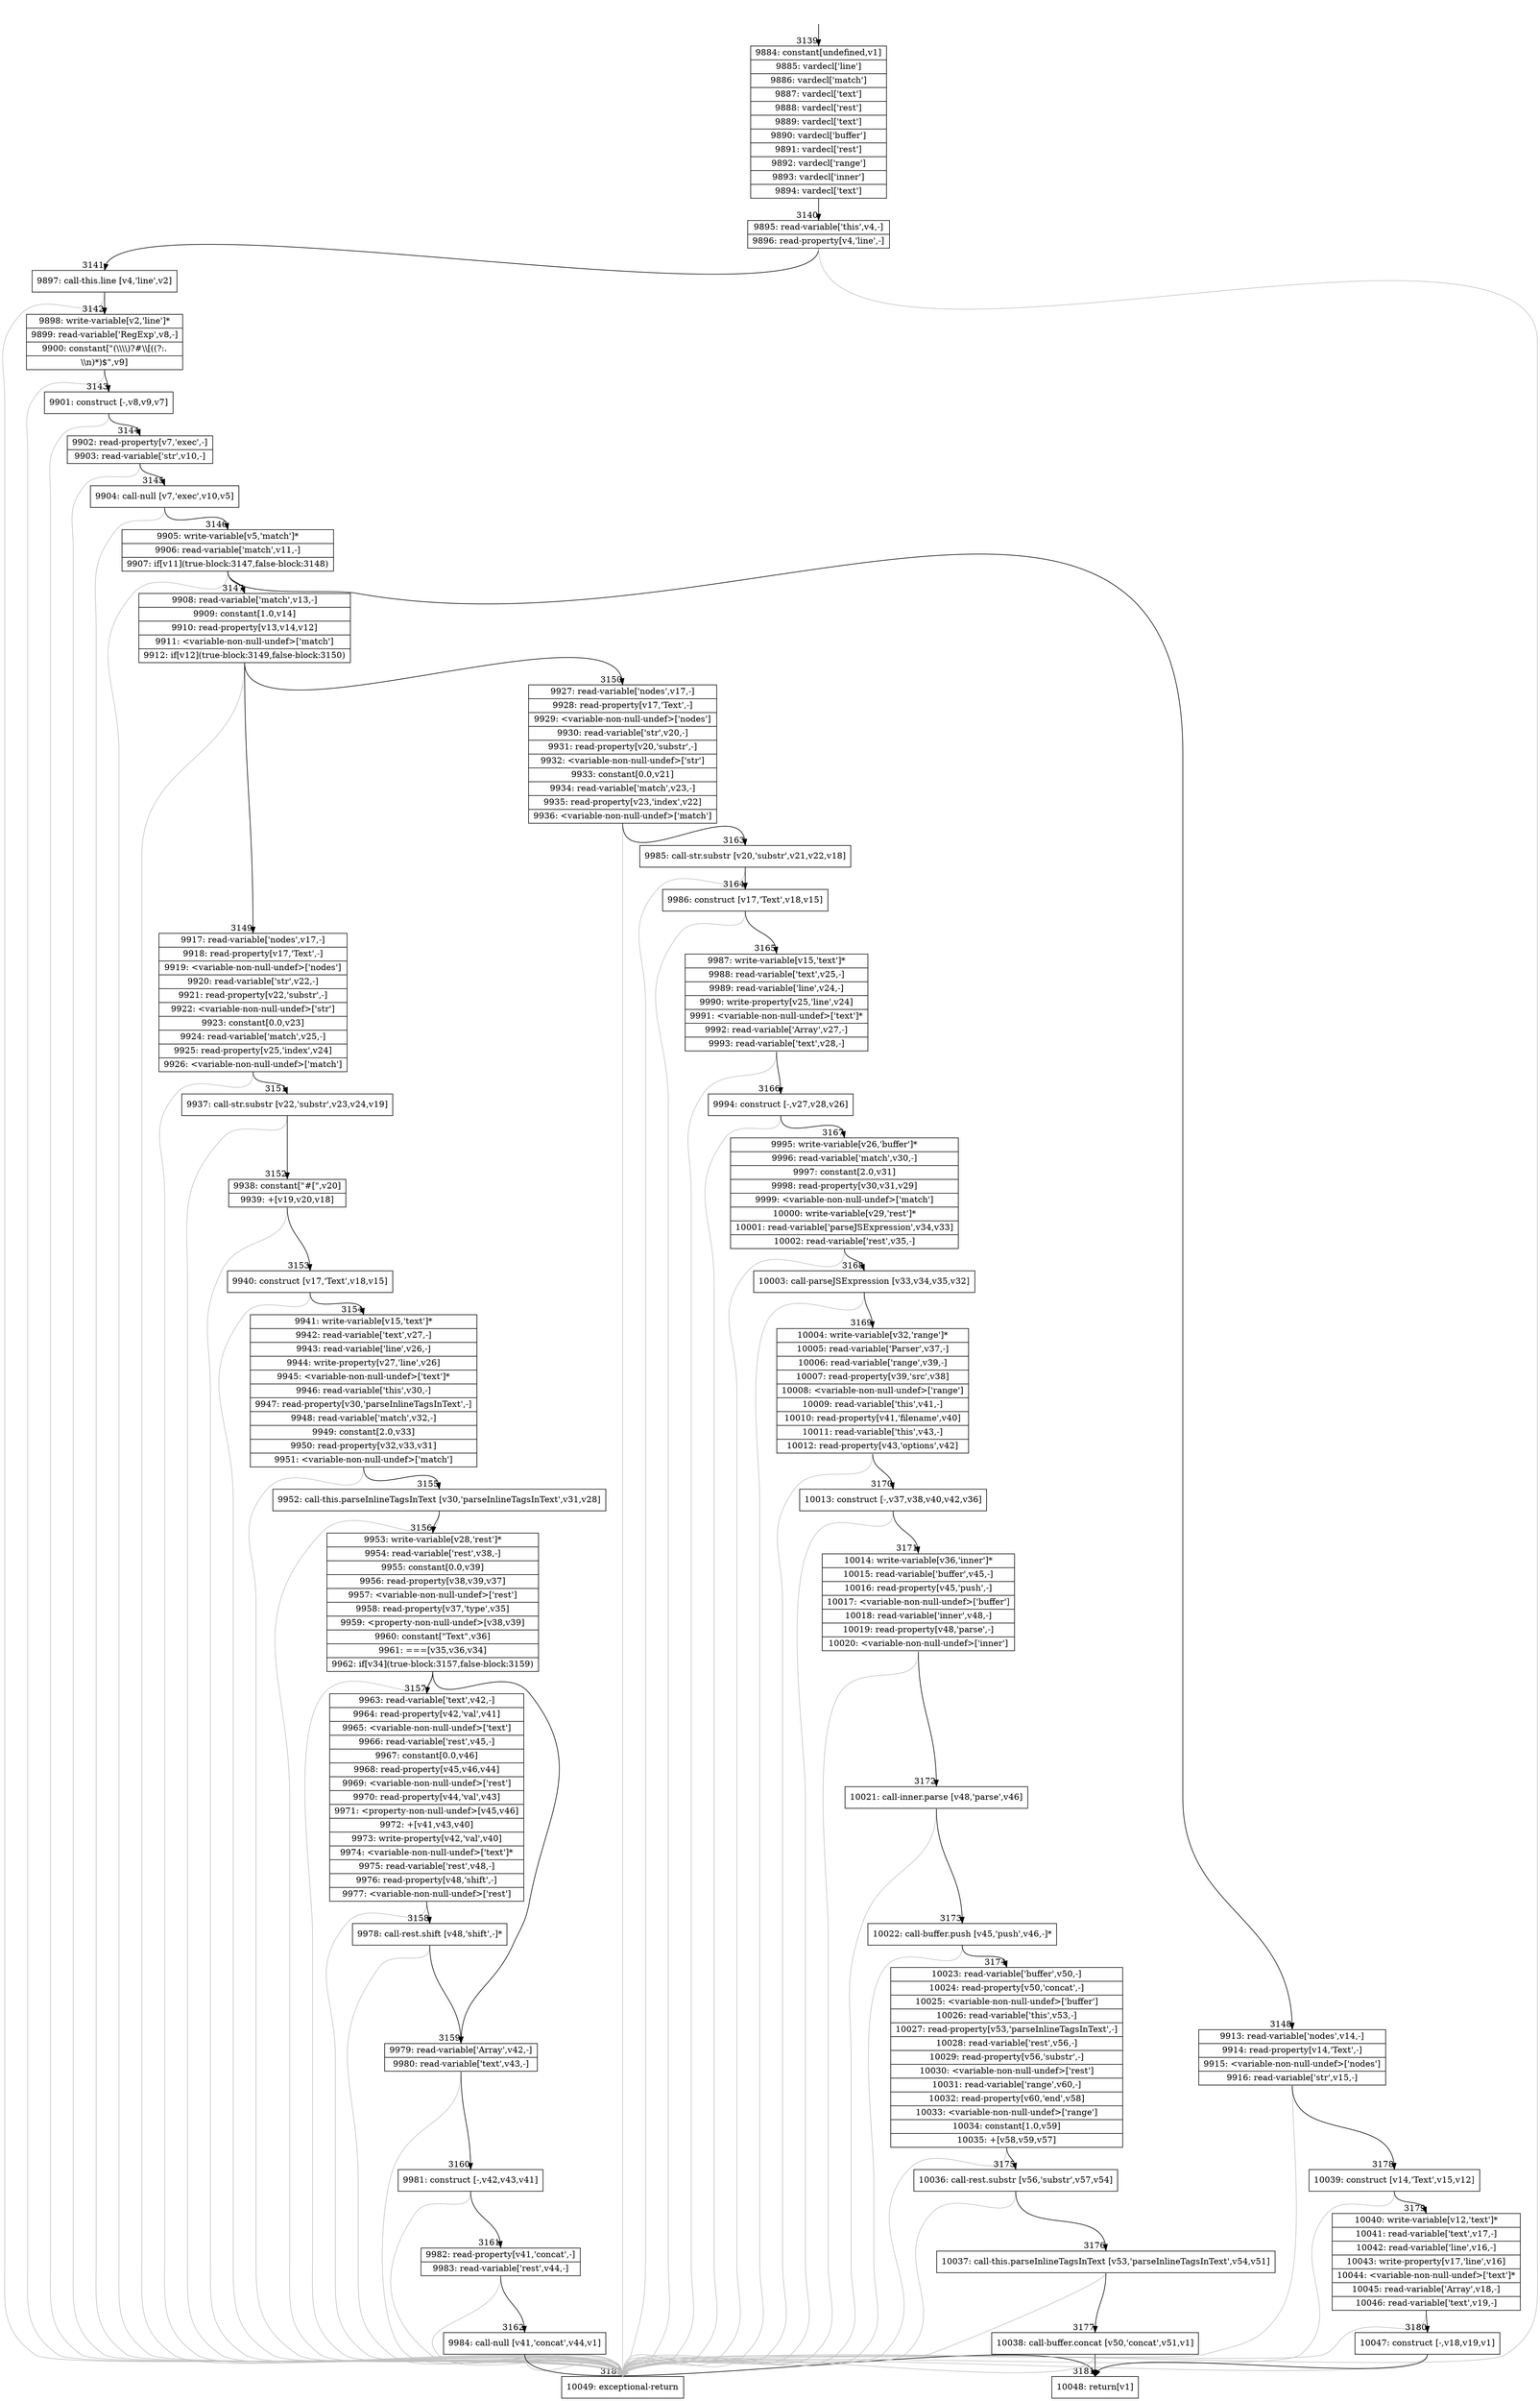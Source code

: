 digraph {
rankdir="TD"
BB_entry186[shape=none,label=""];
BB_entry186 -> BB3139 [tailport=s, headport=n, headlabel="    3139"]
BB3139 [shape=record label="{9884: constant[undefined,v1]|9885: vardecl['line']|9886: vardecl['match']|9887: vardecl['text']|9888: vardecl['rest']|9889: vardecl['text']|9890: vardecl['buffer']|9891: vardecl['rest']|9892: vardecl['range']|9893: vardecl['inner']|9894: vardecl['text']}" ] 
BB3139 -> BB3140 [tailport=s, headport=n, headlabel="      3140"]
BB3140 [shape=record label="{9895: read-variable['this',v4,-]|9896: read-property[v4,'line',-]}" ] 
BB3140 -> BB3141 [tailport=s, headport=n, headlabel="      3141"]
BB3140 -> BB3182 [tailport=s, headport=n, color=gray, headlabel="      3182"]
BB3141 [shape=record label="{9897: call-this.line [v4,'line',v2]}" ] 
BB3141 -> BB3142 [tailport=s, headport=n, headlabel="      3142"]
BB3141 -> BB3182 [tailport=s, headport=n, color=gray]
BB3142 [shape=record label="{9898: write-variable[v2,'line']*|9899: read-variable['RegExp',v8,-]|9900: constant[\"(\\\\\\\\)?#\\\\[((?:.|\\\\n)*)$\",v9]}" ] 
BB3142 -> BB3143 [tailport=s, headport=n, headlabel="      3143"]
BB3142 -> BB3182 [tailport=s, headport=n, color=gray]
BB3143 [shape=record label="{9901: construct [-,v8,v9,v7]}" ] 
BB3143 -> BB3144 [tailport=s, headport=n, headlabel="      3144"]
BB3143 -> BB3182 [tailport=s, headport=n, color=gray]
BB3144 [shape=record label="{9902: read-property[v7,'exec',-]|9903: read-variable['str',v10,-]}" ] 
BB3144 -> BB3145 [tailport=s, headport=n, headlabel="      3145"]
BB3144 -> BB3182 [tailport=s, headport=n, color=gray]
BB3145 [shape=record label="{9904: call-null [v7,'exec',v10,v5]}" ] 
BB3145 -> BB3146 [tailport=s, headport=n, headlabel="      3146"]
BB3145 -> BB3182 [tailport=s, headport=n, color=gray]
BB3146 [shape=record label="{9905: write-variable[v5,'match']*|9906: read-variable['match',v11,-]|9907: if[v11](true-block:3147,false-block:3148)}" ] 
BB3146 -> BB3147 [tailport=s, headport=n, headlabel="      3147"]
BB3146 -> BB3148 [tailport=s, headport=n, headlabel="      3148"]
BB3146 -> BB3182 [tailport=s, headport=n, color=gray]
BB3147 [shape=record label="{9908: read-variable['match',v13,-]|9909: constant[1.0,v14]|9910: read-property[v13,v14,v12]|9911: \<variable-non-null-undef\>['match']|9912: if[v12](true-block:3149,false-block:3150)}" ] 
BB3147 -> BB3149 [tailport=s, headport=n, headlabel="      3149"]
BB3147 -> BB3150 [tailport=s, headport=n, headlabel="      3150"]
BB3147 -> BB3182 [tailport=s, headport=n, color=gray]
BB3148 [shape=record label="{9913: read-variable['nodes',v14,-]|9914: read-property[v14,'Text',-]|9915: \<variable-non-null-undef\>['nodes']|9916: read-variable['str',v15,-]}" ] 
BB3148 -> BB3178 [tailport=s, headport=n, headlabel="      3178"]
BB3148 -> BB3182 [tailport=s, headport=n, color=gray]
BB3149 [shape=record label="{9917: read-variable['nodes',v17,-]|9918: read-property[v17,'Text',-]|9919: \<variable-non-null-undef\>['nodes']|9920: read-variable['str',v22,-]|9921: read-property[v22,'substr',-]|9922: \<variable-non-null-undef\>['str']|9923: constant[0.0,v23]|9924: read-variable['match',v25,-]|9925: read-property[v25,'index',v24]|9926: \<variable-non-null-undef\>['match']}" ] 
BB3149 -> BB3151 [tailport=s, headport=n, headlabel="      3151"]
BB3149 -> BB3182 [tailport=s, headport=n, color=gray]
BB3150 [shape=record label="{9927: read-variable['nodes',v17,-]|9928: read-property[v17,'Text',-]|9929: \<variable-non-null-undef\>['nodes']|9930: read-variable['str',v20,-]|9931: read-property[v20,'substr',-]|9932: \<variable-non-null-undef\>['str']|9933: constant[0.0,v21]|9934: read-variable['match',v23,-]|9935: read-property[v23,'index',v22]|9936: \<variable-non-null-undef\>['match']}" ] 
BB3150 -> BB3163 [tailport=s, headport=n, headlabel="      3163"]
BB3150 -> BB3182 [tailport=s, headport=n, color=gray]
BB3151 [shape=record label="{9937: call-str.substr [v22,'substr',v23,v24,v19]}" ] 
BB3151 -> BB3152 [tailport=s, headport=n, headlabel="      3152"]
BB3151 -> BB3182 [tailport=s, headport=n, color=gray]
BB3152 [shape=record label="{9938: constant[\"#[\",v20]|9939: +[v19,v20,v18]}" ] 
BB3152 -> BB3153 [tailport=s, headport=n, headlabel="      3153"]
BB3152 -> BB3182 [tailport=s, headport=n, color=gray]
BB3153 [shape=record label="{9940: construct [v17,'Text',v18,v15]}" ] 
BB3153 -> BB3154 [tailport=s, headport=n, headlabel="      3154"]
BB3153 -> BB3182 [tailport=s, headport=n, color=gray]
BB3154 [shape=record label="{9941: write-variable[v15,'text']*|9942: read-variable['text',v27,-]|9943: read-variable['line',v26,-]|9944: write-property[v27,'line',v26]|9945: \<variable-non-null-undef\>['text']*|9946: read-variable['this',v30,-]|9947: read-property[v30,'parseInlineTagsInText',-]|9948: read-variable['match',v32,-]|9949: constant[2.0,v33]|9950: read-property[v32,v33,v31]|9951: \<variable-non-null-undef\>['match']}" ] 
BB3154 -> BB3155 [tailport=s, headport=n, headlabel="      3155"]
BB3154 -> BB3182 [tailport=s, headport=n, color=gray]
BB3155 [shape=record label="{9952: call-this.parseInlineTagsInText [v30,'parseInlineTagsInText',v31,v28]}" ] 
BB3155 -> BB3156 [tailport=s, headport=n, headlabel="      3156"]
BB3155 -> BB3182 [tailport=s, headport=n, color=gray]
BB3156 [shape=record label="{9953: write-variable[v28,'rest']*|9954: read-variable['rest',v38,-]|9955: constant[0.0,v39]|9956: read-property[v38,v39,v37]|9957: \<variable-non-null-undef\>['rest']|9958: read-property[v37,'type',v35]|9959: \<property-non-null-undef\>[v38,v39]|9960: constant[\"Text\",v36]|9961: ===[v35,v36,v34]|9962: if[v34](true-block:3157,false-block:3159)}" ] 
BB3156 -> BB3157 [tailport=s, headport=n, headlabel="      3157"]
BB3156 -> BB3159 [tailport=s, headport=n, headlabel="      3159"]
BB3156 -> BB3182 [tailport=s, headport=n, color=gray]
BB3157 [shape=record label="{9963: read-variable['text',v42,-]|9964: read-property[v42,'val',v41]|9965: \<variable-non-null-undef\>['text']|9966: read-variable['rest',v45,-]|9967: constant[0.0,v46]|9968: read-property[v45,v46,v44]|9969: \<variable-non-null-undef\>['rest']|9970: read-property[v44,'val',v43]|9971: \<property-non-null-undef\>[v45,v46]|9972: +[v41,v43,v40]|9973: write-property[v42,'val',v40]|9974: \<variable-non-null-undef\>['text']*|9975: read-variable['rest',v48,-]|9976: read-property[v48,'shift',-]|9977: \<variable-non-null-undef\>['rest']}" ] 
BB3157 -> BB3158 [tailport=s, headport=n, headlabel="      3158"]
BB3157 -> BB3182 [tailport=s, headport=n, color=gray]
BB3158 [shape=record label="{9978: call-rest.shift [v48,'shift',-]*}" ] 
BB3158 -> BB3159 [tailport=s, headport=n]
BB3158 -> BB3182 [tailport=s, headport=n, color=gray]
BB3159 [shape=record label="{9979: read-variable['Array',v42,-]|9980: read-variable['text',v43,-]}" ] 
BB3159 -> BB3160 [tailport=s, headport=n, headlabel="      3160"]
BB3159 -> BB3182 [tailport=s, headport=n, color=gray]
BB3160 [shape=record label="{9981: construct [-,v42,v43,v41]}" ] 
BB3160 -> BB3161 [tailport=s, headport=n, headlabel="      3161"]
BB3160 -> BB3182 [tailport=s, headport=n, color=gray]
BB3161 [shape=record label="{9982: read-property[v41,'concat',-]|9983: read-variable['rest',v44,-]}" ] 
BB3161 -> BB3162 [tailport=s, headport=n, headlabel="      3162"]
BB3161 -> BB3182 [tailport=s, headport=n, color=gray]
BB3162 [shape=record label="{9984: call-null [v41,'concat',v44,v1]}" ] 
BB3162 -> BB3181 [tailport=s, headport=n, headlabel="      3181"]
BB3162 -> BB3182 [tailport=s, headport=n, color=gray]
BB3163 [shape=record label="{9985: call-str.substr [v20,'substr',v21,v22,v18]}" ] 
BB3163 -> BB3164 [tailport=s, headport=n, headlabel="      3164"]
BB3163 -> BB3182 [tailport=s, headport=n, color=gray]
BB3164 [shape=record label="{9986: construct [v17,'Text',v18,v15]}" ] 
BB3164 -> BB3165 [tailport=s, headport=n, headlabel="      3165"]
BB3164 -> BB3182 [tailport=s, headport=n, color=gray]
BB3165 [shape=record label="{9987: write-variable[v15,'text']*|9988: read-variable['text',v25,-]|9989: read-variable['line',v24,-]|9990: write-property[v25,'line',v24]|9991: \<variable-non-null-undef\>['text']*|9992: read-variable['Array',v27,-]|9993: read-variable['text',v28,-]}" ] 
BB3165 -> BB3166 [tailport=s, headport=n, headlabel="      3166"]
BB3165 -> BB3182 [tailport=s, headport=n, color=gray]
BB3166 [shape=record label="{9994: construct [-,v27,v28,v26]}" ] 
BB3166 -> BB3167 [tailport=s, headport=n, headlabel="      3167"]
BB3166 -> BB3182 [tailport=s, headport=n, color=gray]
BB3167 [shape=record label="{9995: write-variable[v26,'buffer']*|9996: read-variable['match',v30,-]|9997: constant[2.0,v31]|9998: read-property[v30,v31,v29]|9999: \<variable-non-null-undef\>['match']|10000: write-variable[v29,'rest']*|10001: read-variable['parseJSExpression',v34,v33]|10002: read-variable['rest',v35,-]}" ] 
BB3167 -> BB3168 [tailport=s, headport=n, headlabel="      3168"]
BB3167 -> BB3182 [tailport=s, headport=n, color=gray]
BB3168 [shape=record label="{10003: call-parseJSExpression [v33,v34,v35,v32]}" ] 
BB3168 -> BB3169 [tailport=s, headport=n, headlabel="      3169"]
BB3168 -> BB3182 [tailport=s, headport=n, color=gray]
BB3169 [shape=record label="{10004: write-variable[v32,'range']*|10005: read-variable['Parser',v37,-]|10006: read-variable['range',v39,-]|10007: read-property[v39,'src',v38]|10008: \<variable-non-null-undef\>['range']|10009: read-variable['this',v41,-]|10010: read-property[v41,'filename',v40]|10011: read-variable['this',v43,-]|10012: read-property[v43,'options',v42]}" ] 
BB3169 -> BB3170 [tailport=s, headport=n, headlabel="      3170"]
BB3169 -> BB3182 [tailport=s, headport=n, color=gray]
BB3170 [shape=record label="{10013: construct [-,v37,v38,v40,v42,v36]}" ] 
BB3170 -> BB3171 [tailport=s, headport=n, headlabel="      3171"]
BB3170 -> BB3182 [tailport=s, headport=n, color=gray]
BB3171 [shape=record label="{10014: write-variable[v36,'inner']*|10015: read-variable['buffer',v45,-]|10016: read-property[v45,'push',-]|10017: \<variable-non-null-undef\>['buffer']|10018: read-variable['inner',v48,-]|10019: read-property[v48,'parse',-]|10020: \<variable-non-null-undef\>['inner']}" ] 
BB3171 -> BB3172 [tailport=s, headport=n, headlabel="      3172"]
BB3171 -> BB3182 [tailport=s, headport=n, color=gray]
BB3172 [shape=record label="{10021: call-inner.parse [v48,'parse',v46]}" ] 
BB3172 -> BB3173 [tailport=s, headport=n, headlabel="      3173"]
BB3172 -> BB3182 [tailport=s, headport=n, color=gray]
BB3173 [shape=record label="{10022: call-buffer.push [v45,'push',v46,-]*}" ] 
BB3173 -> BB3174 [tailport=s, headport=n, headlabel="      3174"]
BB3173 -> BB3182 [tailport=s, headport=n, color=gray]
BB3174 [shape=record label="{10023: read-variable['buffer',v50,-]|10024: read-property[v50,'concat',-]|10025: \<variable-non-null-undef\>['buffer']|10026: read-variable['this',v53,-]|10027: read-property[v53,'parseInlineTagsInText',-]|10028: read-variable['rest',v56,-]|10029: read-property[v56,'substr',-]|10030: \<variable-non-null-undef\>['rest']|10031: read-variable['range',v60,-]|10032: read-property[v60,'end',v58]|10033: \<variable-non-null-undef\>['range']|10034: constant[1.0,v59]|10035: +[v58,v59,v57]}" ] 
BB3174 -> BB3175 [tailport=s, headport=n, headlabel="      3175"]
BB3174 -> BB3182 [tailport=s, headport=n, color=gray]
BB3175 [shape=record label="{10036: call-rest.substr [v56,'substr',v57,v54]}" ] 
BB3175 -> BB3176 [tailport=s, headport=n, headlabel="      3176"]
BB3175 -> BB3182 [tailport=s, headport=n, color=gray]
BB3176 [shape=record label="{10037: call-this.parseInlineTagsInText [v53,'parseInlineTagsInText',v54,v51]}" ] 
BB3176 -> BB3177 [tailport=s, headport=n, headlabel="      3177"]
BB3176 -> BB3182 [tailport=s, headport=n, color=gray]
BB3177 [shape=record label="{10038: call-buffer.concat [v50,'concat',v51,v1]}" ] 
BB3177 -> BB3181 [tailport=s, headport=n]
BB3177 -> BB3182 [tailport=s, headport=n, color=gray]
BB3178 [shape=record label="{10039: construct [v14,'Text',v15,v12]}" ] 
BB3178 -> BB3179 [tailport=s, headport=n, headlabel="      3179"]
BB3178 -> BB3182 [tailport=s, headport=n, color=gray]
BB3179 [shape=record label="{10040: write-variable[v12,'text']*|10041: read-variable['text',v17,-]|10042: read-variable['line',v16,-]|10043: write-property[v17,'line',v16]|10044: \<variable-non-null-undef\>['text']*|10045: read-variable['Array',v18,-]|10046: read-variable['text',v19,-]}" ] 
BB3179 -> BB3180 [tailport=s, headport=n, headlabel="      3180"]
BB3179 -> BB3182 [tailport=s, headport=n, color=gray]
BB3180 [shape=record label="{10047: construct [-,v18,v19,v1]}" ] 
BB3180 -> BB3181 [tailport=s, headport=n]
BB3180 -> BB3182 [tailport=s, headport=n, color=gray]
BB3181 [shape=record label="{10048: return[v1]}" ] 
BB3182 [shape=record label="{10049: exceptional-return}" ] 
//#$~ 3417
}
